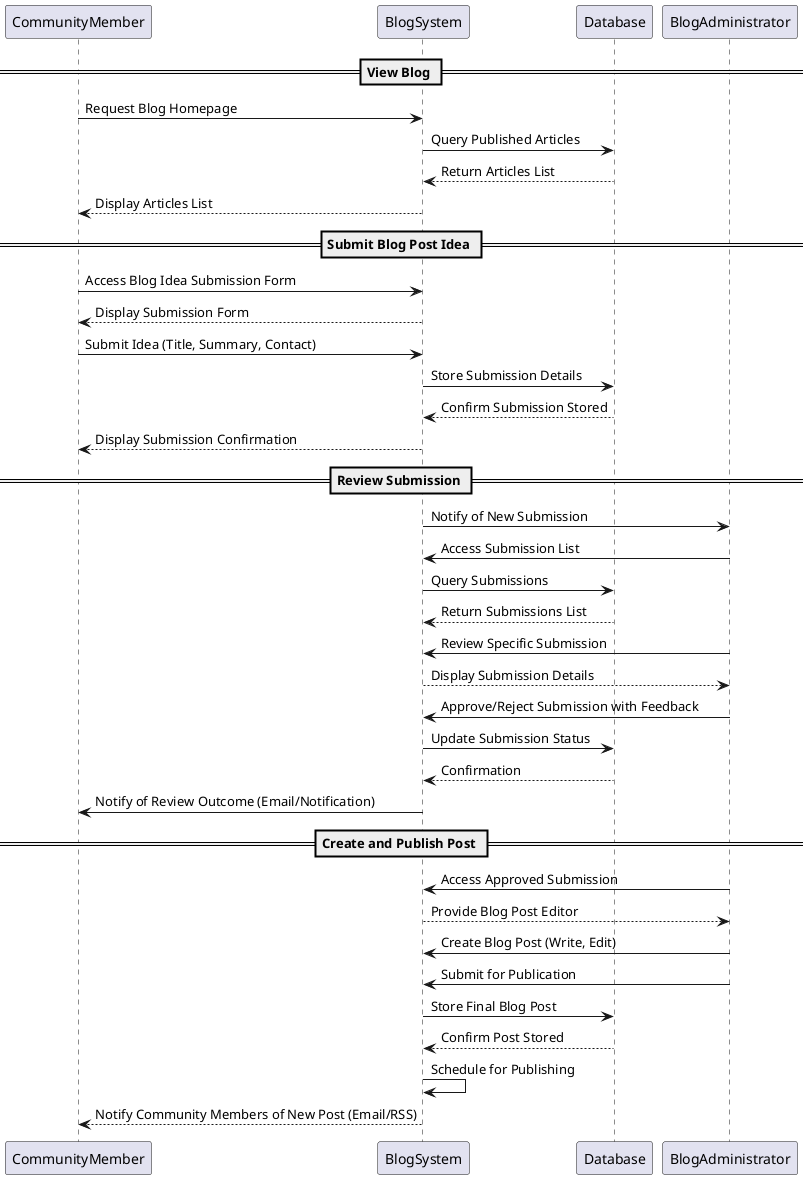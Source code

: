 @startuml
participant CommunityMember as CM
participant BlogSystem as BS
participant Database as DB
participant BlogAdministrator as BA

== View Blog ==
CM -> BS: Request Blog Homepage
BS -> DB: Query Published Articles
DB --> BS: Return Articles List
BS --> CM: Display Articles List

== Submit Blog Post Idea ==
CM -> BS: Access Blog Idea Submission Form
BS --> CM: Display Submission Form
CM -> BS: Submit Idea (Title, Summary, Contact)
BS -> DB: Store Submission Details
DB --> BS: Confirm Submission Stored
BS --> CM: Display Submission Confirmation

== Review Submission ==
BS -> BA: Notify of New Submission
BA -> BS: Access Submission List
BS -> DB: Query Submissions
DB --> BS: Return Submissions List
BA -> BS: Review Specific Submission
BS --> BA: Display Submission Details
BA -> BS: Approve/Reject Submission with Feedback
BS -> DB: Update Submission Status
DB --> BS: Confirmation
BS -> CM: Notify of Review Outcome (Email/Notification)

== Create and Publish Post ==
BA -> BS: Access Approved Submission
BS --> BA: Provide Blog Post Editor
BA -> BS: Create Blog Post (Write, Edit)
BA -> BS: Submit for Publication
BS -> DB: Store Final Blog Post
DB --> BS: Confirm Post Stored
BS -> BS: Schedule for Publishing
BS --> CM: Notify Community Members of New Post (Email/RSS)
@enduml